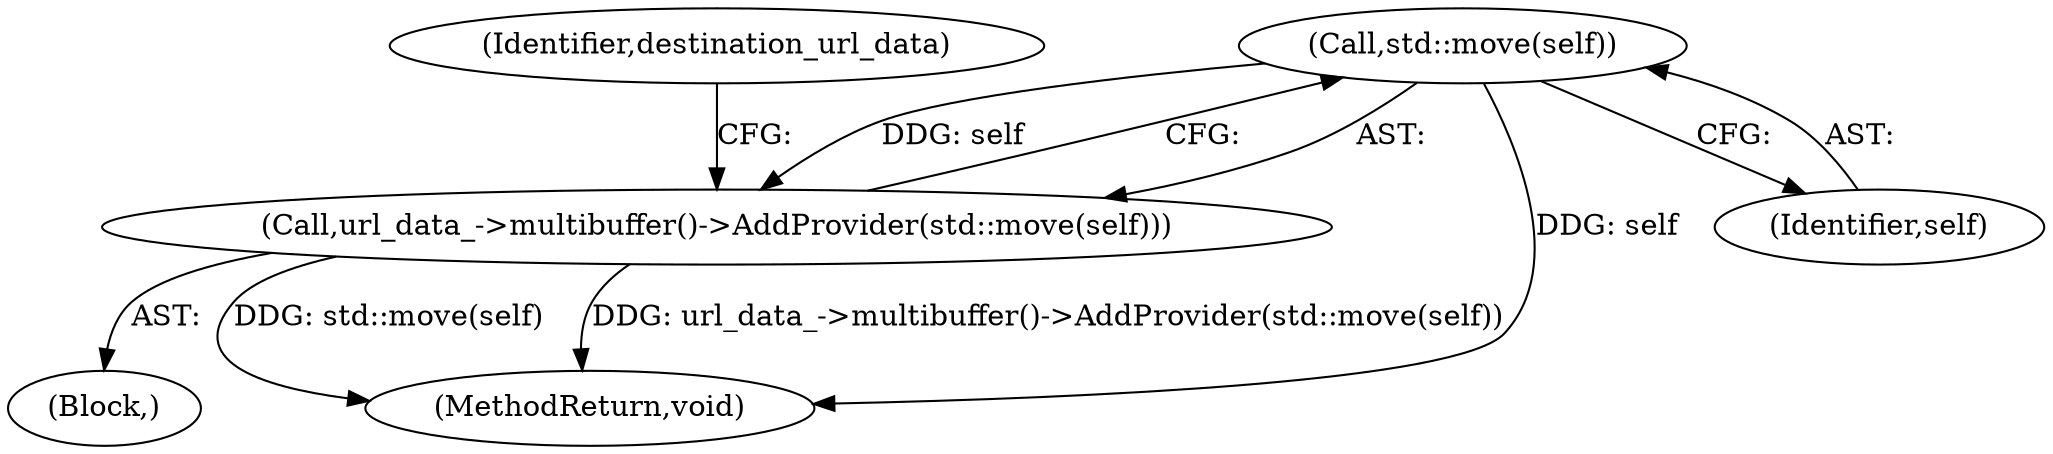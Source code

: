 digraph "0_Chrome_a9cbaa7a40e2b2723cfc2f266c42f4980038a949_5@API" {
"1000333" [label="(Call,std::move(self))"];
"1000332" [label="(Call,url_data_->multibuffer()->AddProvider(std::move(self)))"];
"1000364" [label="(MethodReturn,void)"];
"1000325" [label="(Block,)"];
"1000334" [label="(Identifier,self)"];
"1000332" [label="(Call,url_data_->multibuffer()->AddProvider(std::move(self)))"];
"1000336" [label="(Identifier,destination_url_data)"];
"1000333" [label="(Call,std::move(self))"];
"1000333" -> "1000332"  [label="AST: "];
"1000333" -> "1000334"  [label="CFG: "];
"1000334" -> "1000333"  [label="AST: "];
"1000332" -> "1000333"  [label="CFG: "];
"1000333" -> "1000364"  [label="DDG: self"];
"1000333" -> "1000332"  [label="DDG: self"];
"1000332" -> "1000325"  [label="AST: "];
"1000336" -> "1000332"  [label="CFG: "];
"1000332" -> "1000364"  [label="DDG: std::move(self)"];
"1000332" -> "1000364"  [label="DDG: url_data_->multibuffer()->AddProvider(std::move(self))"];
}
